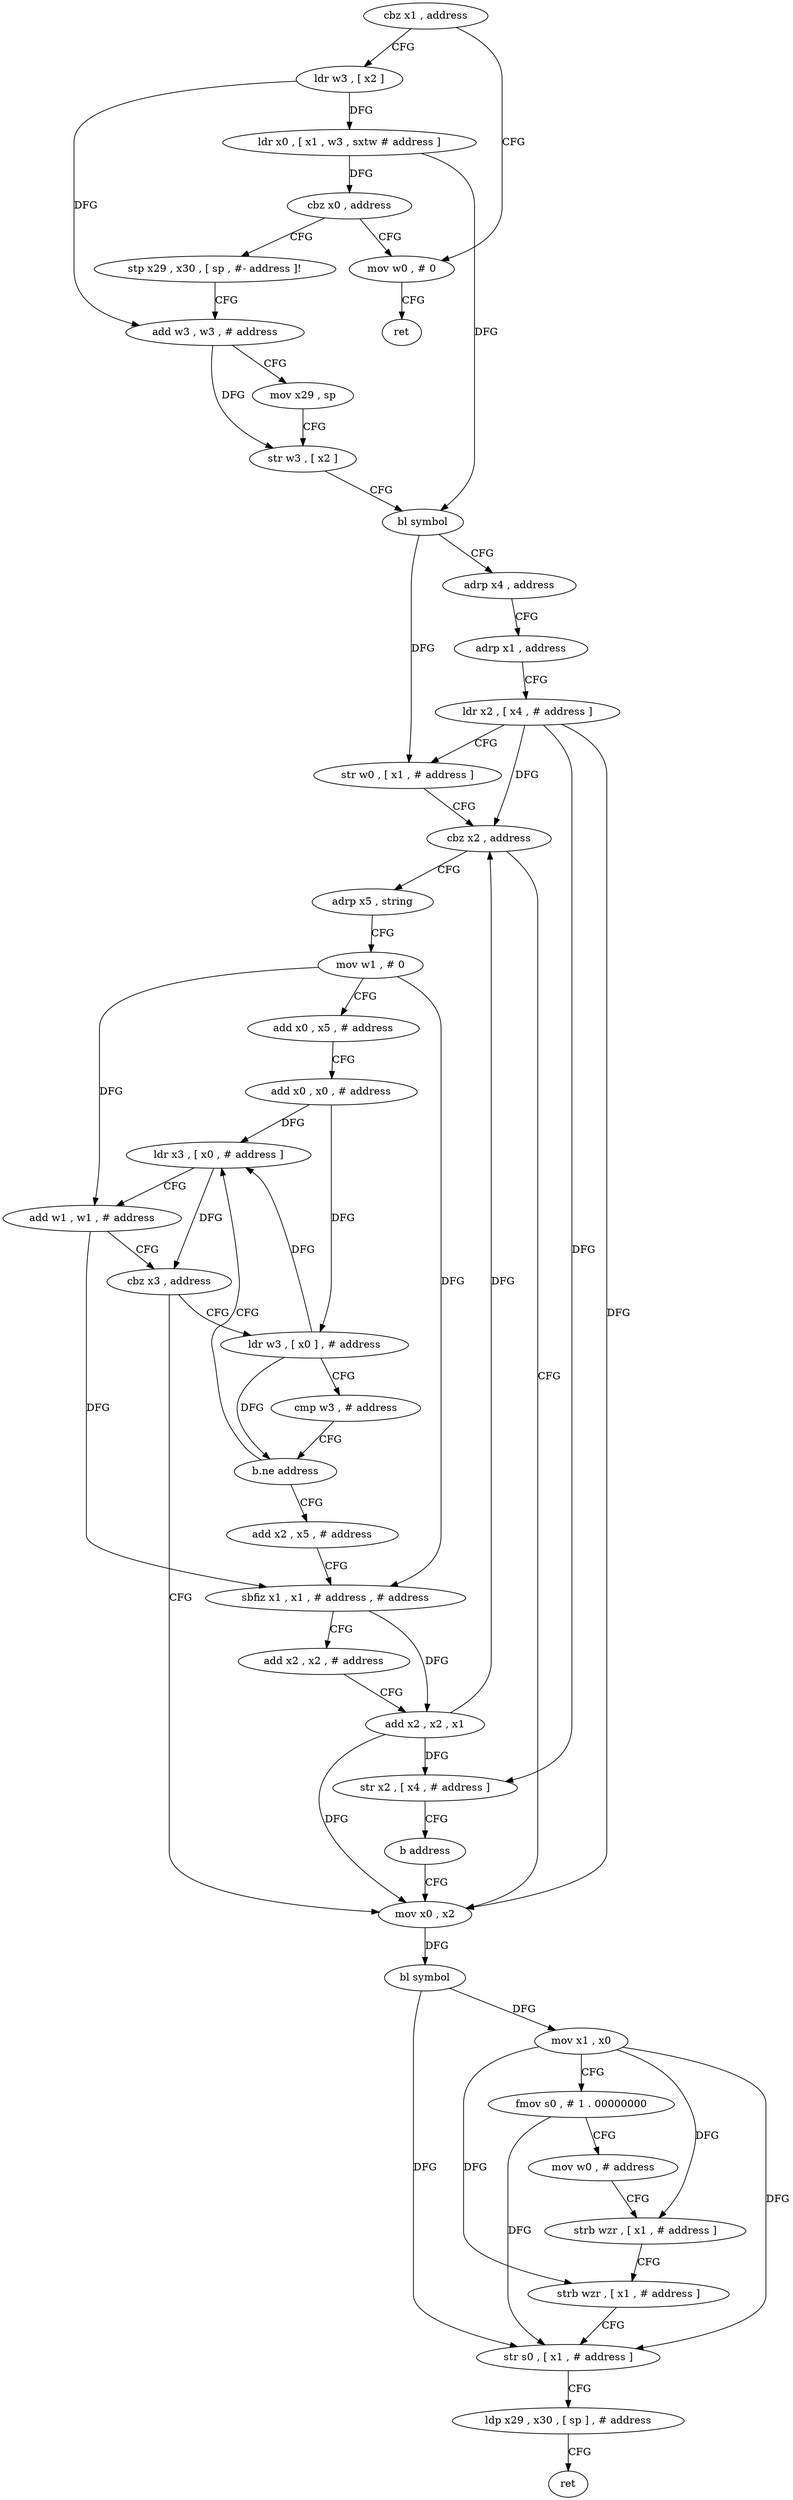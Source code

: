 digraph "func" {
"4265520" [label = "cbz x1 , address" ]
"4265616" [label = "mov w0 , # 0" ]
"4265524" [label = "ldr w3 , [ x2 ]" ]
"4265620" [label = "ret" ]
"4265528" [label = "ldr x0 , [ x1 , w3 , sxtw # address ]" ]
"4265532" [label = "cbz x0 , address" ]
"4265536" [label = "stp x29 , x30 , [ sp , #- address ]!" ]
"4265540" [label = "add w3 , w3 , # address" ]
"4265544" [label = "mov x29 , sp" ]
"4265548" [label = "str w3 , [ x2 ]" ]
"4265552" [label = "bl symbol" ]
"4265556" [label = "adrp x4 , address" ]
"4265560" [label = "adrp x1 , address" ]
"4265564" [label = "ldr x2 , [ x4 , # address ]" ]
"4265568" [label = "str w0 , [ x1 , # address ]" ]
"4265572" [label = "cbz x2 , address" ]
"4265624" [label = "adrp x5 , string" ]
"4265576" [label = "mov x0 , x2" ]
"4265628" [label = "mov w1 , # 0" ]
"4265632" [label = "add x0 , x5 , # address" ]
"4265636" [label = "add x0 , x0 , # address" ]
"4265640" [label = "ldr x3 , [ x0 , # address ]" ]
"4265580" [label = "bl symbol" ]
"4265584" [label = "mov x1 , x0" ]
"4265588" [label = "fmov s0 , # 1 . 00000000" ]
"4265592" [label = "mov w0 , # address" ]
"4265596" [label = "strb wzr , [ x1 , # address ]" ]
"4265600" [label = "strb wzr , [ x1 , # address ]" ]
"4265604" [label = "str s0 , [ x1 , # address ]" ]
"4265608" [label = "ldp x29 , x30 , [ sp ] , # address" ]
"4265612" [label = "ret" ]
"4265652" [label = "ldr w3 , [ x0 ] , # address" ]
"4265656" [label = "cmp w3 , # address" ]
"4265660" [label = "b.ne address" ]
"4265664" [label = "add x2 , x5 , # address" ]
"4265644" [label = "add w1 , w1 , # address" ]
"4265648" [label = "cbz x3 , address" ]
"4265668" [label = "sbfiz x1 , x1 , # address , # address" ]
"4265672" [label = "add x2 , x2 , # address" ]
"4265676" [label = "add x2 , x2 , x1" ]
"4265680" [label = "str x2 , [ x4 , # address ]" ]
"4265684" [label = "b address" ]
"4265520" -> "4265616" [ label = "CFG" ]
"4265520" -> "4265524" [ label = "CFG" ]
"4265616" -> "4265620" [ label = "CFG" ]
"4265524" -> "4265528" [ label = "DFG" ]
"4265524" -> "4265540" [ label = "DFG" ]
"4265528" -> "4265532" [ label = "DFG" ]
"4265528" -> "4265552" [ label = "DFG" ]
"4265532" -> "4265616" [ label = "CFG" ]
"4265532" -> "4265536" [ label = "CFG" ]
"4265536" -> "4265540" [ label = "CFG" ]
"4265540" -> "4265544" [ label = "CFG" ]
"4265540" -> "4265548" [ label = "DFG" ]
"4265544" -> "4265548" [ label = "CFG" ]
"4265548" -> "4265552" [ label = "CFG" ]
"4265552" -> "4265556" [ label = "CFG" ]
"4265552" -> "4265568" [ label = "DFG" ]
"4265556" -> "4265560" [ label = "CFG" ]
"4265560" -> "4265564" [ label = "CFG" ]
"4265564" -> "4265568" [ label = "CFG" ]
"4265564" -> "4265572" [ label = "DFG" ]
"4265564" -> "4265576" [ label = "DFG" ]
"4265564" -> "4265680" [ label = "DFG" ]
"4265568" -> "4265572" [ label = "CFG" ]
"4265572" -> "4265624" [ label = "CFG" ]
"4265572" -> "4265576" [ label = "CFG" ]
"4265624" -> "4265628" [ label = "CFG" ]
"4265576" -> "4265580" [ label = "DFG" ]
"4265628" -> "4265632" [ label = "CFG" ]
"4265628" -> "4265644" [ label = "DFG" ]
"4265628" -> "4265668" [ label = "DFG" ]
"4265632" -> "4265636" [ label = "CFG" ]
"4265636" -> "4265640" [ label = "DFG" ]
"4265636" -> "4265652" [ label = "DFG" ]
"4265640" -> "4265644" [ label = "CFG" ]
"4265640" -> "4265648" [ label = "DFG" ]
"4265580" -> "4265584" [ label = "DFG" ]
"4265580" -> "4265604" [ label = "DFG" ]
"4265584" -> "4265588" [ label = "CFG" ]
"4265584" -> "4265596" [ label = "DFG" ]
"4265584" -> "4265600" [ label = "DFG" ]
"4265584" -> "4265604" [ label = "DFG" ]
"4265588" -> "4265592" [ label = "CFG" ]
"4265588" -> "4265604" [ label = "DFG" ]
"4265592" -> "4265596" [ label = "CFG" ]
"4265596" -> "4265600" [ label = "CFG" ]
"4265600" -> "4265604" [ label = "CFG" ]
"4265604" -> "4265608" [ label = "CFG" ]
"4265608" -> "4265612" [ label = "CFG" ]
"4265652" -> "4265656" [ label = "CFG" ]
"4265652" -> "4265640" [ label = "DFG" ]
"4265652" -> "4265660" [ label = "DFG" ]
"4265656" -> "4265660" [ label = "CFG" ]
"4265660" -> "4265640" [ label = "CFG" ]
"4265660" -> "4265664" [ label = "CFG" ]
"4265664" -> "4265668" [ label = "CFG" ]
"4265644" -> "4265648" [ label = "CFG" ]
"4265644" -> "4265668" [ label = "DFG" ]
"4265648" -> "4265576" [ label = "CFG" ]
"4265648" -> "4265652" [ label = "CFG" ]
"4265668" -> "4265672" [ label = "CFG" ]
"4265668" -> "4265676" [ label = "DFG" ]
"4265672" -> "4265676" [ label = "CFG" ]
"4265676" -> "4265680" [ label = "DFG" ]
"4265676" -> "4265572" [ label = "DFG" ]
"4265676" -> "4265576" [ label = "DFG" ]
"4265680" -> "4265684" [ label = "CFG" ]
"4265684" -> "4265576" [ label = "CFG" ]
}
